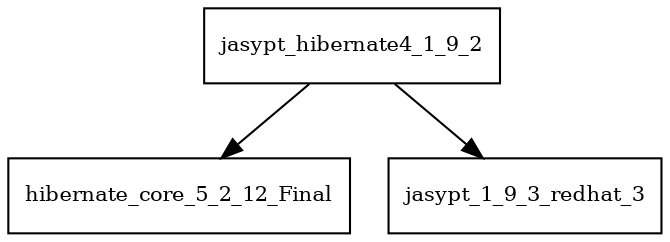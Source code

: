 digraph jasypt_hibernate4_1_9_2_dependencies {
  node [shape = box, fontsize=10.0];
  jasypt_hibernate4_1_9_2 -> hibernate_core_5_2_12_Final;
  jasypt_hibernate4_1_9_2 -> jasypt_1_9_3_redhat_3;
}
